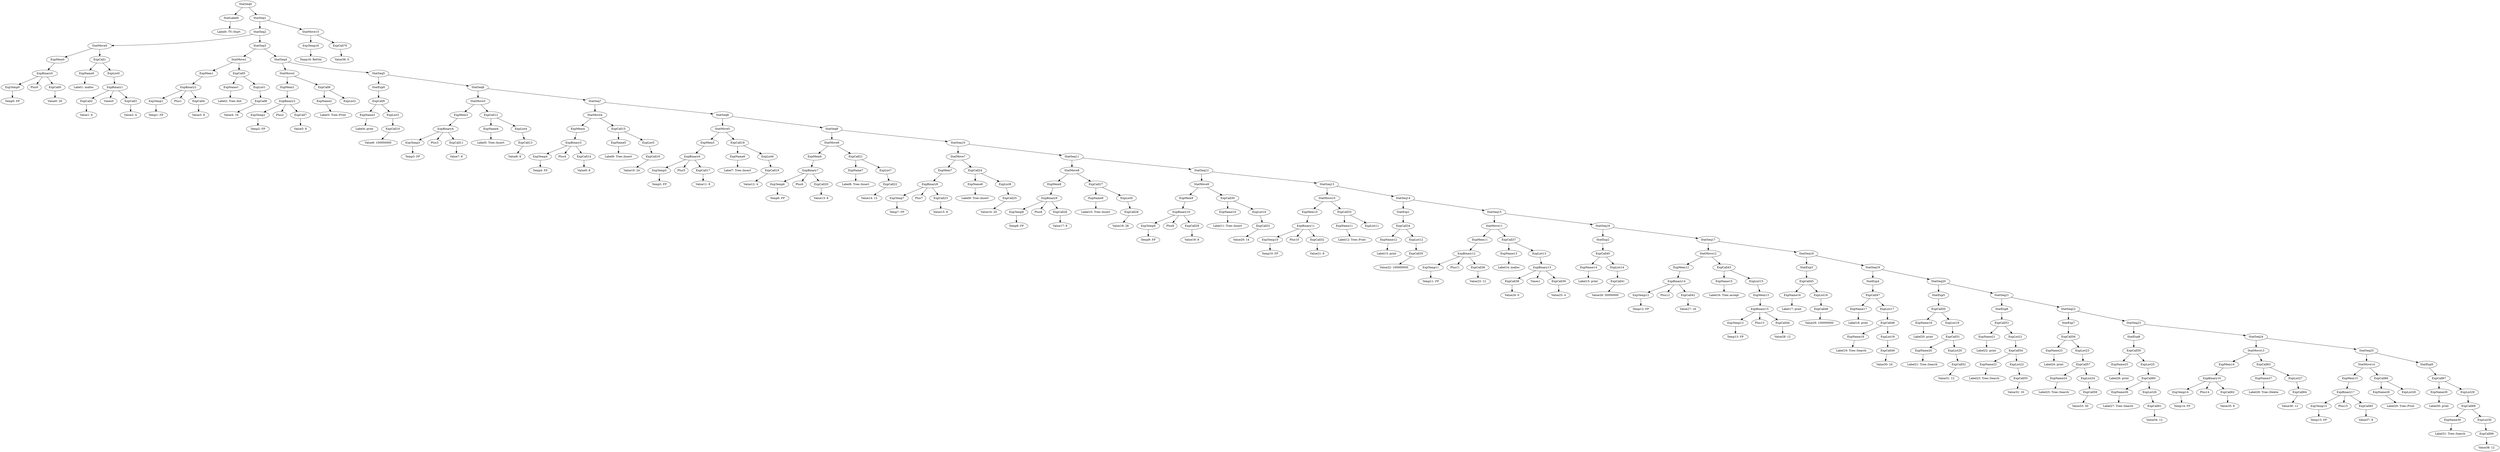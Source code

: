 digraph {
	ordering = out;
	ExpCall70 -> "Value39: 0";
	StatMove15 -> ExpTemp16;
	StatMove15 -> ExpCall70;
	ExpTemp16 -> "Temp16: RetVal";
	StatSeq1 -> StatSeq2;
	StatSeq1 -> StatMove15;
	ExpList29 -> ExpCall68;
	ExpCall69 -> "Value38: 12";
	ExpName30 -> "Label31: Tree::Search";
	ExpCall67 -> ExpName29;
	ExpCall67 -> ExpList29;
	ExpName28 -> "Label29: Tree::Print";
	StatMove14 -> ExpMem15;
	StatMove14 -> ExpCall66;
	ExpMem15 -> ExpBinary17;
	ExpBinary17 -> ExpTemp15;
	ExpBinary17 -> Plus15;
	ExpBinary17 -> ExpCall65;
	ExpTemp15 -> "Temp15: FP";
	StatSeq24 -> StatMove13;
	StatSeq24 -> StatSeq25;
	ExpList27 -> ExpCall64;
	ExpCall63 -> ExpName27;
	ExpCall63 -> ExpList27;
	ExpName27 -> "Label28: Tree::Delete";
	ExpCall62 -> "Value35: 8";
	ExpBinary16 -> ExpTemp14;
	ExpBinary16 -> Plus14;
	ExpBinary16 -> ExpCall62;
	ExpTemp14 -> "Temp14: FP";
	StatSeq23 -> StatExp8;
	StatSeq23 -> StatSeq24;
	StatExp8 -> ExpCall59;
	ExpCall61 -> "Value34: 12";
	ExpName9 -> "Label10: Tree::Insert";
	ExpCall48 -> ExpName18;
	ExpCall48 -> ExpList18;
	ExpBinary8 -> ExpTemp7;
	ExpBinary8 -> Plus7;
	ExpBinary8 -> ExpCall23;
	ExpList7 -> ExpCall22;
	ExpCall22 -> "Value14: 12";
	ExpList26 -> ExpCall61;
	ExpCall3 -> "Value2: 4";
	ExpName16 -> "Label17: print";
	ExpCall21 -> ExpName7;
	ExpCall21 -> ExpList7;
	ExpMem6 -> ExpBinary7;
	ExpCall29 -> "Value19: 8";
	ExpCall7 -> "Value5: 8";
	ExpName6 -> "Label7: Tree::Insert";
	ExpName3 -> "Label4: print";
	ExpList6 -> ExpCall19;
	ExpName15 -> "Label16: Tree::accept";
	StatMove5 -> ExpMem5;
	StatMove5 -> ExpCall18;
	ExpCall12 -> ExpName4;
	ExpCall12 -> ExpList4;
	ExpBinary6 -> ExpTemp5;
	ExpBinary6 -> Plus5;
	ExpBinary6 -> ExpCall17;
	ExpName26 -> "Label27: Tree::Search";
	ExpCall16 -> "Value10: 24";
	StatExp4 -> ExpCall47;
	ExpMem14 -> ExpBinary16;
	ExpCall51 -> ExpName20;
	ExpCall51 -> ExpList20;
	ExpCall25 -> "Value16: 20";
	ExpBinary7 -> ExpTemp6;
	ExpBinary7 -> Plus6;
	ExpBinary7 -> ExpCall20;
	ExpBinary5 -> ExpTemp4;
	ExpBinary5 -> Plus4;
	ExpBinary5 -> ExpCall14;
	ExpCall24 -> ExpName8;
	ExpCall24 -> ExpList8;
	ExpMem8 -> ExpBinary9;
	StatSeq6 -> StatMove3;
	StatSeq6 -> StatSeq7;
	ExpList19 -> ExpCall51;
	ExpTemp10 -> "Temp10: FP";
	ExpBinary4 -> ExpTemp3;
	ExpBinary4 -> Plus3;
	ExpBinary4 -> ExpCall11;
	ExpTemp1 -> "Temp1: FP";
	ExpList1 -> ExpCall6;
	ExpCall23 -> "Value15: 8";
	ExpCall5 -> ExpName1;
	ExpCall5 -> ExpList1;
	ExpName7 -> "Label8: Tree::Insert";
	ExpCall4 -> "Value3: 8";
	ExpTemp9 -> "Temp9: FP";
	StatSeq10 -> StatMove7;
	StatSeq10 -> StatSeq11;
	ExpList20 -> ExpCall52;
	ExpName1 -> "Label2: Tree::Init";
	StatMove1 -> ExpMem1;
	StatMove1 -> ExpCall5;
	ExpCall65 -> "Value37: 8";
	ExpCall43 -> ExpName15;
	ExpCall43 -> ExpList15;
	ExpList18 -> ExpCall49;
	ExpCall19 -> "Value12: 4";
	StatSeq5 -> StatExp0;
	StatSeq5 -> StatSeq6;
	ExpMem1 -> ExpBinary2;
	ExpCall20 -> "Value13: 8";
	ExpCall44 -> "Value28: 12";
	StatSeq2 -> StatMove0;
	StatSeq2 -> StatSeq3;
	ExpCall27 -> ExpName9;
	ExpCall27 -> ExpList9;
	StatSeq0 -> StatLabel0;
	StatSeq0 -> StatSeq1;
	ExpCall50 -> ExpName19;
	ExpCall50 -> ExpList19;
	StatSeq7 -> StatMove4;
	StatSeq7 -> StatSeq8;
	ExpCall68 -> ExpName30;
	ExpCall68 -> ExpList30;
	StatSeq16 -> StatExp2;
	StatSeq16 -> StatSeq17;
	ExpList4 -> ExpCall13;
	ExpList0 -> ExpBinary1;
	ExpCall1 -> ExpName0;
	ExpCall1 -> ExpList0;
	StatMove7 -> ExpMem7;
	StatMove7 -> ExpCall24;
	ExpTemp7 -> "Temp7: FP";
	ExpName19 -> "Label20: print";
	ExpList21 -> ExpCall54;
	ExpTemp0 -> "Temp0: FP";
	StatMove8 -> ExpMem8;
	StatMove8 -> ExpCall27;
	ExpBinary14 -> ExpTemp12;
	ExpBinary14 -> Plus12;
	ExpBinary14 -> ExpCall42;
	StatMove0 -> ExpMem0;
	StatMove0 -> ExpCall1;
	ExpCall2 -> "Value1: 6";
	ExpCall64 -> "Value36: 12";
	ExpCall6 -> "Value4: 16";
	ExpCall28 -> "Value18: 28";
	ExpCall47 -> ExpName17;
	ExpCall47 -> ExpList17;
	ExpCall14 -> "Value9: 8";
	ExpName4 -> "Label5: Tree::Insert";
	ExpMem5 -> ExpBinary6;
	StatLabel0 -> "Label0: TV::Start";
	StatSeq17 -> StatMove12;
	StatSeq17 -> StatSeq18;
	ExpBinary2 -> ExpTemp1;
	ExpBinary2 -> Plus1;
	ExpBinary2 -> ExpCall4;
	ExpList30 -> ExpCall69;
	ExpCall0 -> "Value0: 20";
	ExpCall17 -> "Value11: 8";
	ExpList22 -> ExpCall55;
	ExpCall18 -> ExpName6;
	ExpCall18 -> ExpList6;
	ExpList9 -> ExpCall28;
	StatSeq4 -> StatMove2;
	StatSeq4 -> StatSeq5;
	ExpMem0 -> ExpBinary0;
	ExpBinary1 -> ExpCall2;
	ExpBinary1 -> Times0;
	ExpBinary1 -> ExpCall3;
	ExpName5 -> "Label6: Tree::Insert";
	StatMove6 -> ExpMem6;
	StatMove6 -> ExpCall21;
	ExpBinary12 -> ExpTemp11;
	ExpBinary12 -> Plus11;
	ExpBinary12 -> ExpCall36;
	ExpName0 -> "Label1: malloc";
	ExpCall26 -> "Value17: 8";
	ExpMem7 -> ExpBinary8;
	ExpBinary3 -> ExpTemp2;
	ExpBinary3 -> Plus2;
	ExpBinary3 -> ExpCall7;
	StatExp0 -> ExpCall9;
	ExpTemp2 -> "Temp2: FP";
	ExpBinary13 -> ExpCall38;
	ExpBinary13 -> Times1;
	ExpBinary13 -> ExpCall39;
	ExpList5 -> ExpCall16;
	ExpCall9 -> ExpName3;
	ExpCall9 -> ExpList3;
	ExpCall15 -> ExpName5;
	ExpCall15 -> ExpList5;
	StatSeq3 -> StatMove1;
	StatSeq3 -> StatSeq4;
	ExpCall46 -> "Value29: 100000000";
	ExpList8 -> ExpCall25;
	ExpMem3 -> ExpBinary4;
	ExpName21 -> "Label22: print";
	ExpCall10 -> "Value6: 100000000";
	ExpCall36 -> "Value23: 12";
	ExpName8 -> "Label9: Tree::Insert";
	StatMove2 -> ExpMem2;
	StatMove2 -> ExpCall8;
	ExpList16 -> ExpCall46;
	StatSeq8 -> StatMove5;
	StatSeq8 -> StatSeq9;
	ExpTemp6 -> "Temp6: FP";
	ExpTemp3 -> "Temp3: FP";
	ExpList17 -> ExpCall48;
	ExpList3 -> ExpCall10;
	StatSeq25 -> StatMove14;
	StatSeq25 -> StatExp9;
	StatMove3 -> ExpMem3;
	StatMove3 -> ExpCall12;
	ExpList15 -> ExpMem13;
	ExpTemp8 -> "Temp8: FP";
	ExpMem2 -> ExpBinary3;
	StatSeq11 -> StatMove8;
	StatSeq11 -> StatSeq12;
	ExpCall66 -> ExpName28;
	ExpCall66 -> ExpList28;
	ExpBinary15 -> ExpTemp13;
	ExpBinary15 -> Plus13;
	ExpBinary15 -> ExpCall44;
	StatSeq20 -> StatExp5;
	StatSeq20 -> StatSeq21;
	ExpBinary10 -> ExpTemp9;
	ExpBinary10 -> Plus9;
	ExpBinary10 -> ExpCall29;
	ExpMem9 -> ExpBinary10;
	StatSeq13 -> StatMove10;
	StatSeq13 -> StatSeq14;
	StatMove4 -> ExpMem4;
	StatMove4 -> ExpCall15;
	ExpCall13 -> "Value8: 8";
	StatMove9 -> ExpMem9;
	StatMove9 -> ExpCall30;
	ExpBinary11 -> ExpTemp10;
	ExpBinary11 -> Plus10;
	ExpBinary11 -> ExpCall32;
	ExpCall42 -> "Value27: 16";
	ExpName10 -> "Label11: Tree::Insert";
	ExpMem4 -> ExpBinary5;
	StatMove10 -> ExpMem10;
	StatMove10 -> ExpCall33;
	ExpCall30 -> ExpName10;
	ExpCall30 -> ExpList10;
	ExpMem10 -> ExpBinary11;
	ExpCall31 -> "Value20: 14";
	ExpList10 -> ExpCall31;
	StatExp6 -> ExpCall53;
	ExpName11 -> "Label12: Tree::Print";
	ExpBinary9 -> ExpTemp8;
	ExpBinary9 -> Plus8;
	ExpBinary9 -> ExpCall26;
	ExpCall33 -> ExpName11;
	ExpCall33 -> ExpList11;
	ExpName12 -> "Label13: print";
	ExpCall60 -> ExpName26;
	ExpCall60 -> ExpList26;
	ExpTemp11 -> "Temp11: FP";
	ExpTemp4 -> "Temp4: FP";
	StatSeq12 -> StatMove9;
	StatSeq12 -> StatSeq13;
	ExpCall34 -> ExpName12;
	ExpCall34 -> ExpList12;
	ExpList12 -> ExpCall35;
	ExpName2 -> "Label3: Tree::Print";
	ExpCall37 -> ExpName13;
	ExpCall37 -> ExpList13;
	StatSeq18 -> StatExp3;
	StatSeq18 -> StatSeq19;
	StatExp1 -> ExpCall34;
	ExpMem11 -> ExpBinary12;
	StatMove11 -> ExpMem11;
	StatMove11 -> ExpCall37;
	ExpName18 -> "Label19: Tree::Search";
	ExpName13 -> "Label14: malloc";
	ExpName25 -> "Label26: print";
	StatExp9 -> ExpCall67;
	ExpName23 -> "Label24: print";
	ExpCall38 -> "Value24: 0";
	StatSeq9 -> StatMove6;
	StatSeq9 -> StatSeq10;
	ExpList13 -> ExpBinary13;
	StatSeq15 -> StatMove11;
	StatSeq15 -> StatSeq16;
	ExpName14 -> "Label15: print";
	ExpName29 -> "Label30: print";
	ExpCall41 -> "Value26: 50000000";
	ExpList14 -> ExpCall41;
	StatExp2 -> ExpCall40;
	ExpCall32 -> "Value21: 8";
	ExpName22 -> "Label23: Tree::Search";
	ExpCall40 -> ExpName14;
	ExpCall40 -> ExpList14;
	ExpMem12 -> ExpBinary14;
	StatMove12 -> ExpMem12;
	StatMove12 -> ExpCall43;
	ExpTemp13 -> "Temp13: FP";
	StatSeq14 -> StatExp1;
	StatSeq14 -> StatSeq15;
	ExpMem13 -> ExpBinary15;
	ExpCall45 -> ExpName16;
	ExpCall45 -> ExpList16;
	StatExp3 -> ExpCall45;
	ExpCall11 -> "Value7: 8";
	ExpName17 -> "Label18: print";
	ExpCall49 -> "Value30: 24";
	StatSeq21 -> StatExp6;
	StatSeq21 -> StatSeq22;
	StatMove13 -> ExpMem14;
	StatMove13 -> ExpCall63;
	ExpName20 -> "Label21: Tree::Search";
	ExpCall52 -> "Value31: 12";
	ExpBinary0 -> ExpTemp0;
	ExpBinary0 -> Plus0;
	ExpBinary0 -> ExpCall0;
	StatExp5 -> ExpCall50;
	ExpTemp12 -> "Temp12: FP";
	ExpCall59 -> ExpName25;
	ExpCall59 -> ExpList25;
	ExpCall53 -> ExpName21;
	ExpCall53 -> ExpList21;
	ExpCall8 -> ExpName2;
	ExpCall8 -> ExpList2;
	ExpCall54 -> ExpName22;
	ExpCall54 -> ExpList22;
	ExpCall55 -> "Value32: 16";
	ExpCall35 -> "Value22: 100000000";
	ExpCall56 -> ExpName23;
	ExpCall56 -> ExpList23;
	ExpName24 -> "Label25: Tree::Search";
	ExpTemp5 -> "Temp5: FP";
	ExpCall57 -> ExpName24;
	ExpCall57 -> ExpList24;
	ExpList24 -> ExpCall58;
	ExpCall58 -> "Value33: 50";
	ExpList23 -> ExpCall57;
	ExpList25 -> ExpCall60;
	StatExp7 -> ExpCall56;
	ExpCall39 -> "Value25: 4";
	StatSeq19 -> StatExp4;
	StatSeq19 -> StatSeq20;
	StatSeq22 -> StatExp7;
	StatSeq22 -> StatSeq23;
}


